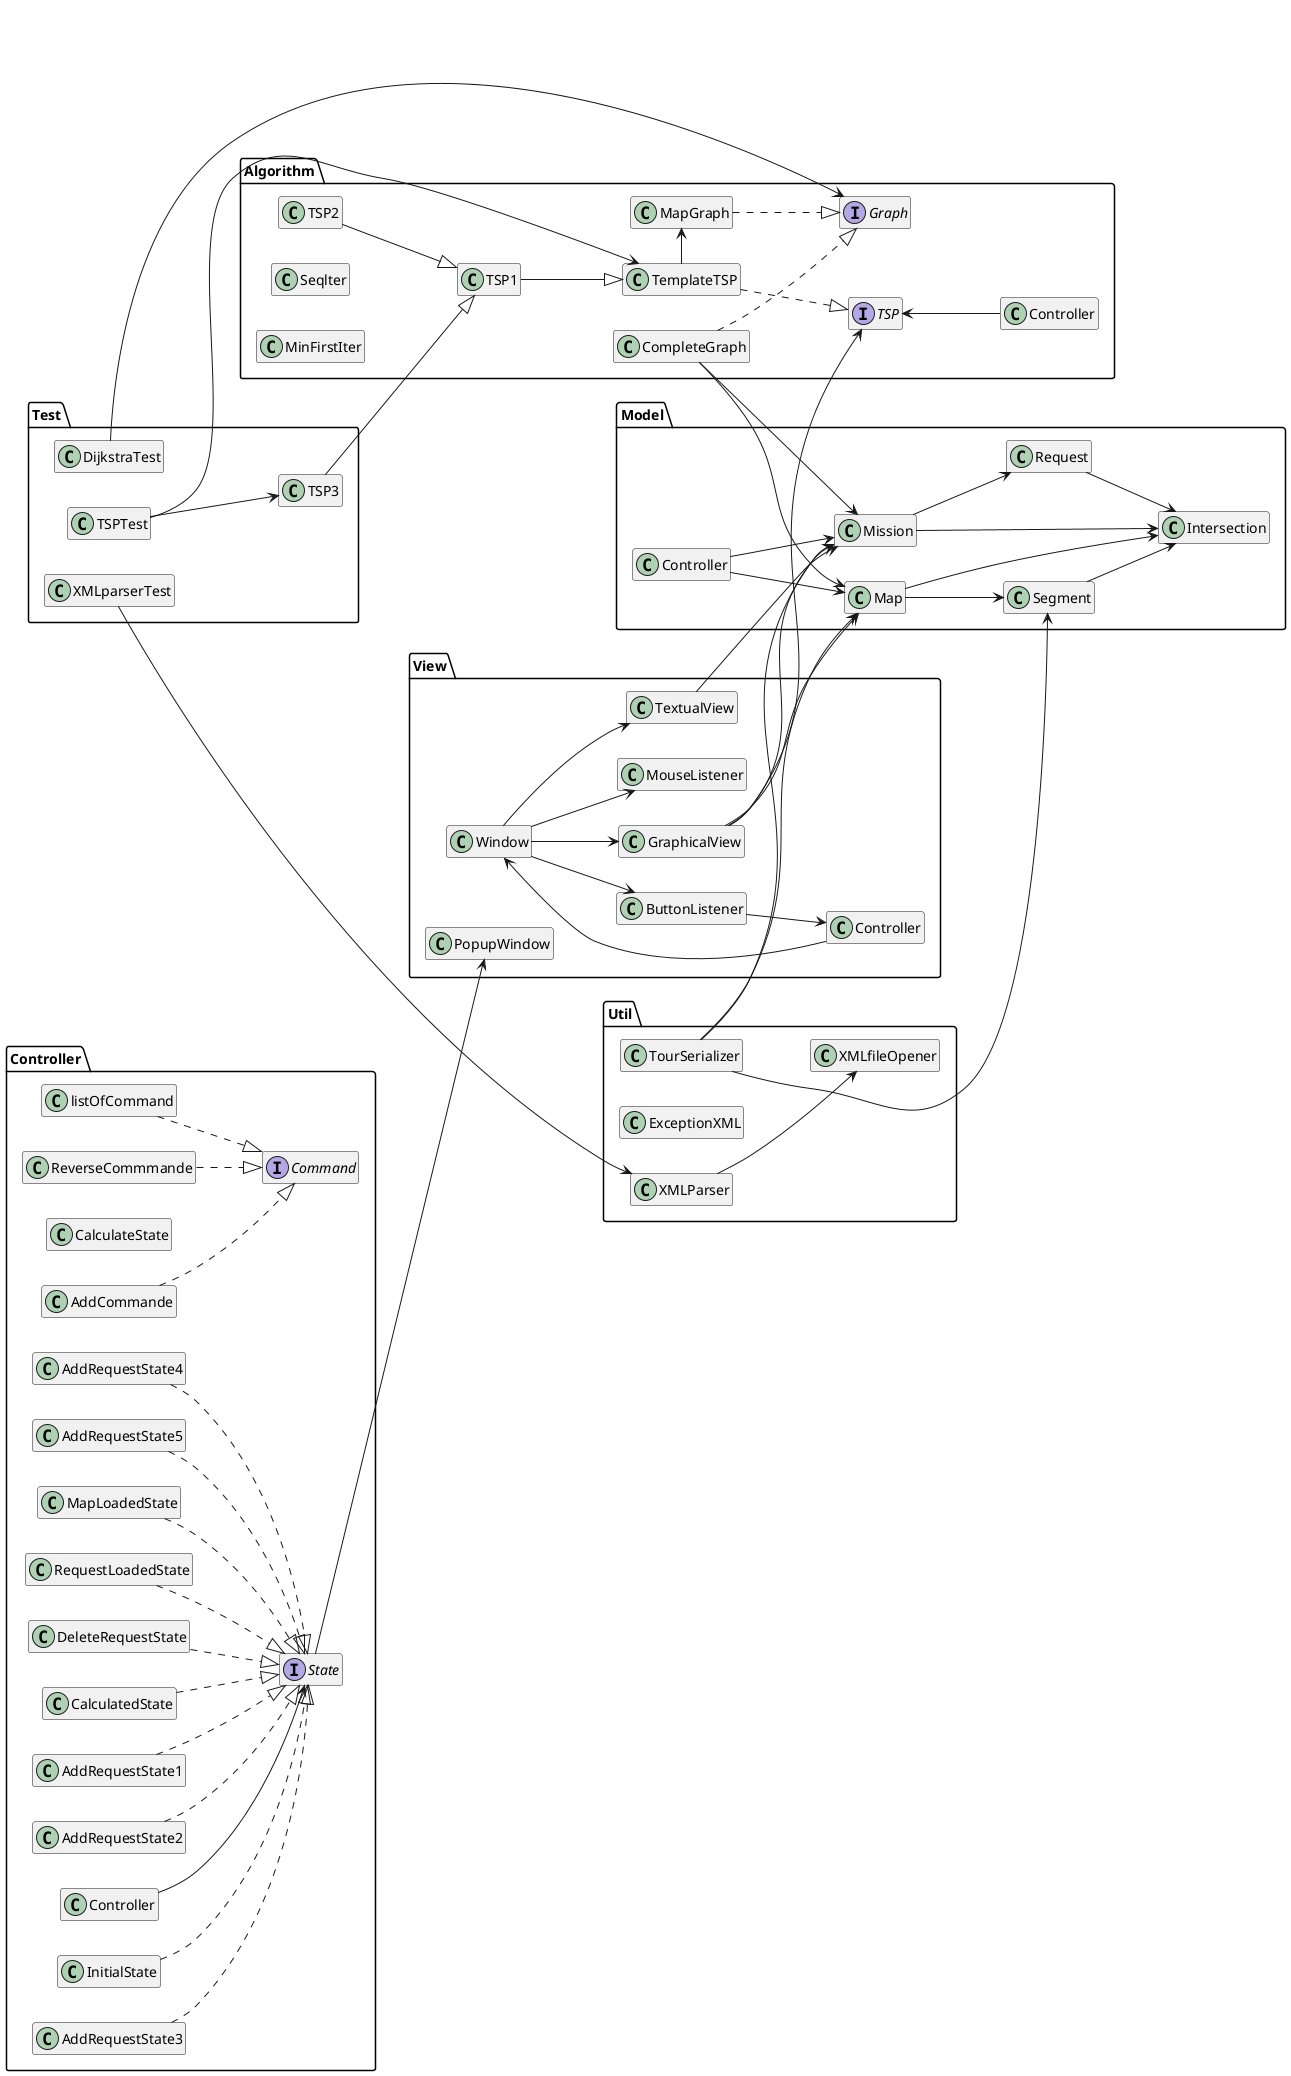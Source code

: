 @startuml

hide members
left to right direction
Package Controller{
    class Controller

    interface Command
    class InitialState
    class CalculateState
    class MapLoadedState
    class RequestLoadedState
    class listOfCommand
    class ReverseCommmande
    class AddCommande
    class DeleteRequestState

    interface State
    Controller --> State
    InitialState ..|> State
    CalculatedState ..|> State
    MapLoadedState ..|> State
    RequestLoadedState ..|> State
    AddRequestState1..|> State
    AddRequestState2..|> State
    AddRequestState3..|> State
    AddRequestState4..|> State
    AddRequestState5..|> State
    DeleteRequestState..|> State

    listOfCommand ..|> Command
    ReverseCommmande ..|> Command
    AddCommande ..|> Command
}
Package Util{
    class XMLParser
    class XMLfileOpener
    class ExceptionXML
    class TourSerializer


    XMLParser --> XMLfileOpener

}
Package Algorithm{
    interface TSP
    class TSP1
    class TSP2
    class TemplateTSP
    interface Graph
    class CompleteGraph
    class MapGraph
    class Seqlter
    class MinFirstIter


    TSP2 --|> TSP1
    TemplateTSP -> MapGraph
    Controller -up-> TSP
    TSP1 --|> TemplateTSP
    TemplateTSP ..|> TSP
    CompleteGraph..|> Graph
    MapGraph..|> Graph

}
Package Model{
    class Intersection
    class Map
    class Mission
    class Request
    class Segment

    CompleteGraph --> Mission
    CompleteGraph --> Map

    TourSerializer --> Map
    TourSerializer --> Mission
    TourSerializer --> Segment

    Map --> Intersection
    Map --> Segment
    Controller --> Map

    Controller --> Mission
    Mission --> Intersection
    Mission --> Request

    Request --> Intersection
    Segment --> Intersection

}
Package Test{
    class DijkstraTest
    class TSPTest
    class TSP3
    class XMLparserTest


    TSP3 --|> TSP1
    XMLparserTest --> XMLParser
    TSPTest --> TemplateTSP
    TSPTest --> TSP3
    DijkstraTest --> Graph
}
Package View{
    class Window
    class TextualView
    class GraphicalView
    class ButtonListener
    class MouseListener
    class PopupWindow

    State --> PopupWindow
    Controller --> Window
    Window --> TextualView
    Window --> GraphicalView
    Window --> ButtonListener
    Window --> MouseListener

    TextualView --> Mission

    GraphicalView --> Map
    GraphicalView --> Mission
    GraphicalView --> TSP

    ButtonListener --> Controller

}




@enduml